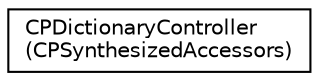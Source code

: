 digraph "Graphical Class Hierarchy"
{
  edge [fontname="Helvetica",fontsize="10",labelfontname="Helvetica",labelfontsize="10"];
  node [fontname="Helvetica",fontsize="10",shape=record];
  rankdir="LR";
  Node1 [label="CPDictionaryController\l(CPSynthesizedAccessors)",height=0.2,width=0.4,color="black", fillcolor="white", style="filled",URL="$category_c_p_dictionary_controller_07_c_p_synthesized_accessors_08.html"];
}
